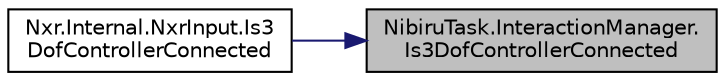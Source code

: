 digraph "NibiruTask.InteractionManager.Is3DofControllerConnected"
{
 // LATEX_PDF_SIZE
  edge [fontname="Helvetica",fontsize="10",labelfontname="Helvetica",labelfontsize="10"];
  node [fontname="Helvetica",fontsize="10",shape=record];
  rankdir="RL";
  Node1 [label="NibiruTask.InteractionManager.\lIs3DofControllerConnected",height=0.2,width=0.4,color="black", fillcolor="grey75", style="filled", fontcolor="black",tooltip="Is 3Dof controller connected"];
  Node1 -> Node2 [dir="back",color="midnightblue",fontsize="10",style="solid",fontname="Helvetica"];
  Node2 [label="Nxr.Internal.NxrInput.Is3\lDofControllerConnected",height=0.2,width=0.4,color="black", fillcolor="white", style="filled",URL="$class_nxr_1_1_internal_1_1_nxr_input.html#a601e284ee8f588bf04e76d5e3db11ebb",tooltip="Get the connect status of 3Dof controller"];
}
